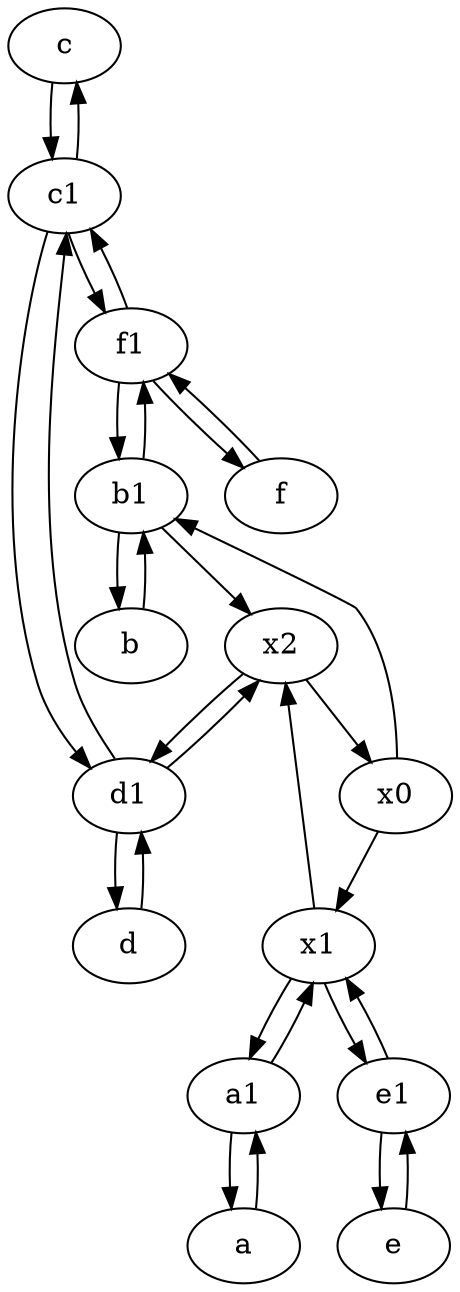 digraph  {
	c [pos="20,10!"];
	x2;
	d1 [pos="25,30!"];
	a [pos="40,10!"];
	d [pos="20,30!"];
	b [pos="50,20!"];
	c1 [pos="30,15!"];
	e [pos="30,50!"];
	x1;
	b1 [pos="45,20!"];
	f1;
	f [pos="15,45!"];
	x0;
	a1 [pos="40,15!"];
	e1 [pos="25,45!"];
	d1 -> d;
	d1 -> c1;
	d1 -> x2;
	b1 -> b;
	f1 -> c1;
	x2 -> x0;
	f1 -> b1;
	b1 -> x2;
	c1 -> c;
	b -> b1;
	e -> e1;
	f -> f1;
	c1 -> d1;
	c -> c1;
	b1 -> f1;
	x0 -> b1;
	x1 -> x2;
	e1 -> e;
	x2 -> d1;
	d -> d1;
	f1 -> f;
	x1 -> e1;
	a1 -> x1;
	e1 -> x1;
	c1 -> f1;
	x1 -> a1;
	a1 -> a;
	a -> a1;
	x0 -> x1;

	}